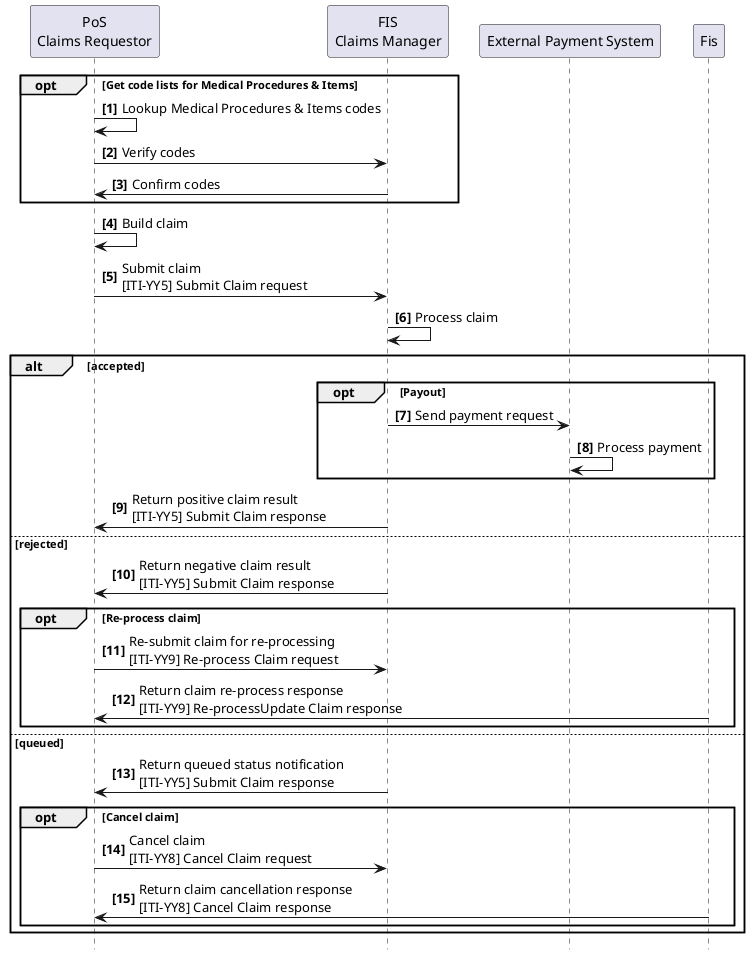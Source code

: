 @startuml
skinparam svgDimensionStyle false
hide footbox
autonumber "<b>[0]"

participant "PoS\nClaims Requestor" as App
participant "FIS\nClaims Manager" as FIS
participant "External Payment System" as EXT


opt Get code lists for Medical Procedures & Items
	App -> App: Lookup Medical Procedures & Items codes
	App -> FIS: Verify codes
	FIS -> App: Confirm codes
end opt
 
App -> App: Build claim
App -> FIS: Submit claim\n&#91;ITI-YY5&#93; Submit Claim request
FIS -> FIS: Process claim

alt accepted
	opt Payout
		FIS->EXT: Send payment request
   	EXT->EXT: Process payment
	end opt
	FIS -> App: Return positive claim result\n&#91;ITI-YY5&#93; Submit Claim response
else rejected
	FIS -> App: Return negative claim result\n&#91;ITI-YY5&#93; Submit Claim response
	opt Re-process claim
		App -> FIS: Re-submit claim for re-processing\n&#91;ITI-YY9&#93; Re-process Claim request
		Fis -> App: Return claim re-process response\n&#91;ITI-YY9&#93; Re-processUpdate Claim response
	end opt
else queued
	FIS -> App: Return queued status notification\n&#91;ITI-YY5&#93; Submit Claim response
	opt Cancel claim
		App -> FIS: Cancel claim\n&#91;ITI-YY8&#93; Cancel Claim request
		Fis -> App: Return claim cancellation response\n&#91;ITI-YY8&#93; Cancel Claim response
	end opt
end

@enduml
